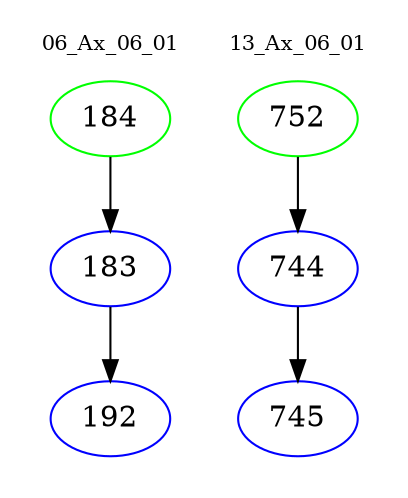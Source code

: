 digraph{
subgraph cluster_0 {
color = white
label = "06_Ax_06_01";
fontsize=10;
T0_184 [label="184", color="green"]
T0_184 -> T0_183 [color="black"]
T0_183 [label="183", color="blue"]
T0_183 -> T0_192 [color="black"]
T0_192 [label="192", color="blue"]
}
subgraph cluster_1 {
color = white
label = "13_Ax_06_01";
fontsize=10;
T1_752 [label="752", color="green"]
T1_752 -> T1_744 [color="black"]
T1_744 [label="744", color="blue"]
T1_744 -> T1_745 [color="black"]
T1_745 [label="745", color="blue"]
}
}
